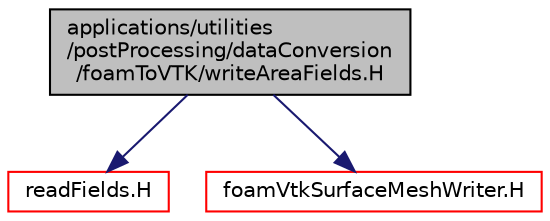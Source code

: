 digraph "applications/utilities/postProcessing/dataConversion/foamToVTK/writeAreaFields.H"
{
  bgcolor="transparent";
  edge [fontname="Helvetica",fontsize="10",labelfontname="Helvetica",labelfontsize="10"];
  node [fontname="Helvetica",fontsize="10",shape=record];
  Node1 [label="applications/utilities\l/postProcessing/dataConversion\l/foamToVTK/writeAreaFields.H",height=0.2,width=0.4,color="black", fillcolor="grey75", style="filled" fontcolor="black"];
  Node1 -> Node2 [color="midnightblue",fontsize="10",style="solid",fontname="Helvetica"];
  Node2 [label="readFields.H",height=0.2,width=0.4,color="red",URL="$applications_2utilities_2postProcessing_2dataConversion_2foamToVTK_2readFields_8H.html",tooltip="Helper routines for reading a field or fields, optionally with a mesh subset (using fvMeshSubsetProxy..."];
  Node1 -> Node3 [color="midnightblue",fontsize="10",style="solid",fontname="Helvetica"];
  Node3 [label="foamVtkSurfaceMeshWriter.H",height=0.2,width=0.4,color="red",URL="$foamVtkSurfaceMeshWriter_8H.html"];
}
